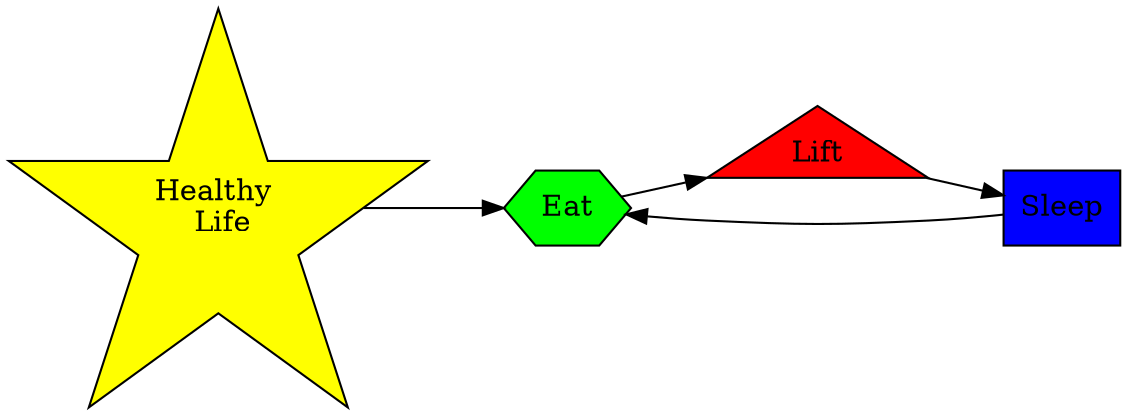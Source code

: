 digraph graph3 {
	rankdir=LR 
	"Healthy \n Life" [shape="star", fillcolor="yellow" style="filled"];
	Eat [shape="hexagon", fillcolor="green" style="filled"];
	Lift [shape="triangle", fillcolor="red" style="filled"];
	Sleep [shape="rectangle", fillcolor="blue" style="filled"];

	"Healthy \n Life" -> Eat
	Eat -> Lift
	Lift -> Sleep
	Sleep -> Eat
}
